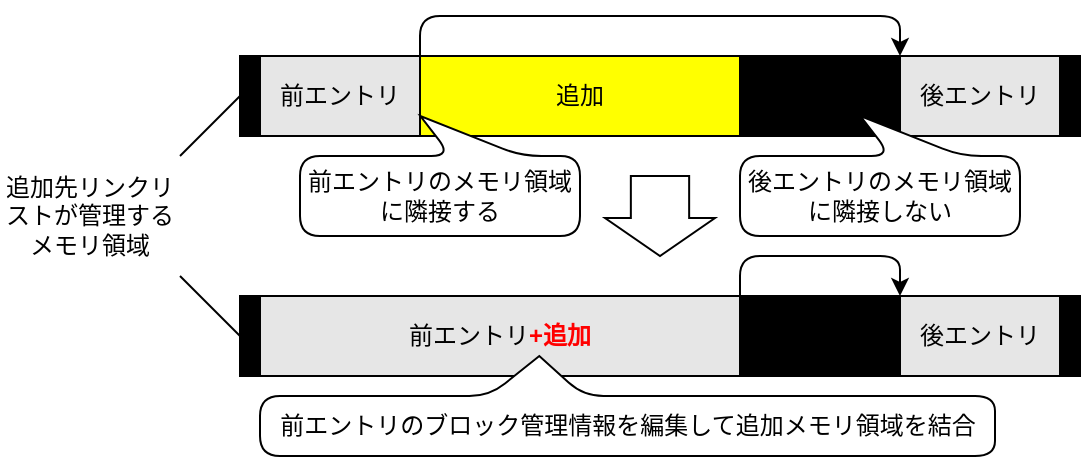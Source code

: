 <mxfile version="13.8.8" type="device"><diagram id="OWiCJ5u_b008K-iCoCYX" name="ページ1"><mxGraphModel dx="1422" dy="743" grid="1" gridSize="10" guides="1" tooltips="1" connect="1" arrows="1" fold="1" page="1" pageScale="1" pageWidth="827" pageHeight="1169" math="0" shadow="0"><root><mxCell id="0"/><mxCell id="1" parent="0"/><mxCell id="pvyC2LYHRIclgO1RKelv-1" value="" style="rounded=0;whiteSpace=wrap;html=1;fillColor=#000000;" parent="1" vertex="1"><mxGeometry x="190" y="400" width="420" height="40" as="geometry"/></mxCell><mxCell id="pvyC2LYHRIclgO1RKelv-2" value="追加先リンクリストが管理するメモリ領域" style="text;html=1;strokeColor=none;fillColor=none;align=center;verticalAlign=middle;whiteSpace=wrap;rounded=0;" parent="1" vertex="1"><mxGeometry x="70" y="450" width="90" height="60" as="geometry"/></mxCell><mxCell id="pvyC2LYHRIclgO1RKelv-3" value="後エントリ" style="rounded=0;whiteSpace=wrap;html=1;fillColor=#E6E6E6;" parent="1" vertex="1"><mxGeometry x="520" y="400" width="80" height="40" as="geometry"/></mxCell><mxCell id="pvyC2LYHRIclgO1RKelv-4" value="追加" style="rounded=0;whiteSpace=wrap;html=1;fillColor=#FFFF00;" parent="1" vertex="1"><mxGeometry x="280" y="400" width="160" height="40" as="geometry"/></mxCell><mxCell id="pvyC2LYHRIclgO1RKelv-5" value="前エントリ" style="rounded=0;whiteSpace=wrap;html=1;fillColor=#E6E6E6;" parent="1" vertex="1"><mxGeometry x="200" y="400" width="80" height="40" as="geometry"/></mxCell><mxCell id="pvyC2LYHRIclgO1RKelv-6" value="" style="endArrow=classic;html=1;exitX=1;exitY=0;exitDx=0;exitDy=0;entryX=0;entryY=0;entryDx=0;entryDy=0;" parent="1" source="pvyC2LYHRIclgO1RKelv-5" target="pvyC2LYHRIclgO1RKelv-3" edge="1"><mxGeometry width="50" height="50" relative="1" as="geometry"><mxPoint x="300" y="370" as="sourcePoint"/><mxPoint x="350" y="320" as="targetPoint"/><Array as="points"><mxPoint x="280" y="380"/><mxPoint x="520" y="380"/></Array></mxGeometry></mxCell><mxCell id="pvyC2LYHRIclgO1RKelv-10" value="前エントリのメモリ領域に隣接する" style="shape=callout;whiteSpace=wrap;html=1;perimeter=calloutPerimeter;direction=west;base=35;size=20;position=0.21;fillColor=#FFFFFF;rounded=1;position2=0.57;" parent="1" vertex="1"><mxGeometry x="220" y="430" width="140" height="60" as="geometry"/></mxCell><mxCell id="pvyC2LYHRIclgO1RKelv-11" value="" style="rounded=0;whiteSpace=wrap;html=1;fillColor=#000000;" parent="1" vertex="1"><mxGeometry x="190" y="520" width="420" height="40" as="geometry"/></mxCell><mxCell id="pvyC2LYHRIclgO1RKelv-12" value="後エントリ" style="rounded=0;whiteSpace=wrap;html=1;fillColor=#E6E6E6;" parent="1" vertex="1"><mxGeometry x="520" y="520" width="80" height="40" as="geometry"/></mxCell><mxCell id="pvyC2LYHRIclgO1RKelv-14" value="前エントリ&lt;font color=&quot;#ff0000&quot;&gt;&lt;b&gt;+追加&lt;/b&gt;&lt;/font&gt;" style="rounded=0;whiteSpace=wrap;html=1;fillColor=#E6E6E6;" parent="1" vertex="1"><mxGeometry x="200" y="520" width="240" height="40" as="geometry"/></mxCell><mxCell id="pvyC2LYHRIclgO1RKelv-19" value="" style="html=1;shadow=0;dashed=0;align=center;verticalAlign=middle;shape=mxgraph.arrows2.arrow;dy=0.47;dx=19;direction=south;notch=0;rounded=1;fillColor=#FFFFFF;" parent="1" vertex="1"><mxGeometry x="372.5" y="460" width="55" height="40" as="geometry"/></mxCell><mxCell id="pvyC2LYHRIclgO1RKelv-20" value="" style="endArrow=none;html=1;entryX=0;entryY=0.5;entryDx=0;entryDy=0;exitX=1;exitY=0;exitDx=0;exitDy=0;" parent="1" source="pvyC2LYHRIclgO1RKelv-2" target="pvyC2LYHRIclgO1RKelv-1" edge="1"><mxGeometry width="50" height="50" relative="1" as="geometry"><mxPoint x="100" y="560" as="sourcePoint"/><mxPoint x="150" y="510" as="targetPoint"/></mxGeometry></mxCell><mxCell id="pvyC2LYHRIclgO1RKelv-21" value="" style="endArrow=none;html=1;entryX=0;entryY=0.5;entryDx=0;entryDy=0;exitX=1;exitY=1;exitDx=0;exitDy=0;" parent="1" source="pvyC2LYHRIclgO1RKelv-2" target="pvyC2LYHRIclgO1RKelv-11" edge="1"><mxGeometry width="50" height="50" relative="1" as="geometry"><mxPoint x="110" y="580" as="sourcePoint"/><mxPoint x="160" y="530" as="targetPoint"/></mxGeometry></mxCell><mxCell id="pvyC2LYHRIclgO1RKelv-22" value="前エントリのブロック管理情報を編集して追加メモリ領域を結合" style="shape=callout;whiteSpace=wrap;html=1;perimeter=calloutPerimeter;direction=west;base=47;size=20;position=0.56;fillColor=#FFFFFF;rounded=1;position2=0.62;" parent="1" vertex="1"><mxGeometry x="200" y="550" width="367.5" height="50" as="geometry"/></mxCell><mxCell id="R1SD-YnB3nd6e9Wdz9bM-1" value="後エントリのメモリ領域に隣接しない" style="shape=callout;whiteSpace=wrap;html=1;perimeter=calloutPerimeter;direction=west;base=35;size=20;position=0.21;fillColor=#FFFFFF;rounded=1;position2=0.57;" vertex="1" parent="1"><mxGeometry x="440" y="430" width="140" height="60" as="geometry"/></mxCell><mxCell id="R1SD-YnB3nd6e9Wdz9bM-2" value="" style="endArrow=classic;html=1;exitX=1;exitY=0;exitDx=0;exitDy=0;entryX=0;entryY=0;entryDx=0;entryDy=0;" edge="1" parent="1" source="pvyC2LYHRIclgO1RKelv-14"><mxGeometry width="50" height="50" relative="1" as="geometry"><mxPoint x="280" y="520" as="sourcePoint"/><mxPoint x="520" y="520" as="targetPoint"/><Array as="points"><mxPoint x="440" y="500"/><mxPoint x="520" y="500"/></Array></mxGeometry></mxCell></root></mxGraphModel></diagram></mxfile>
